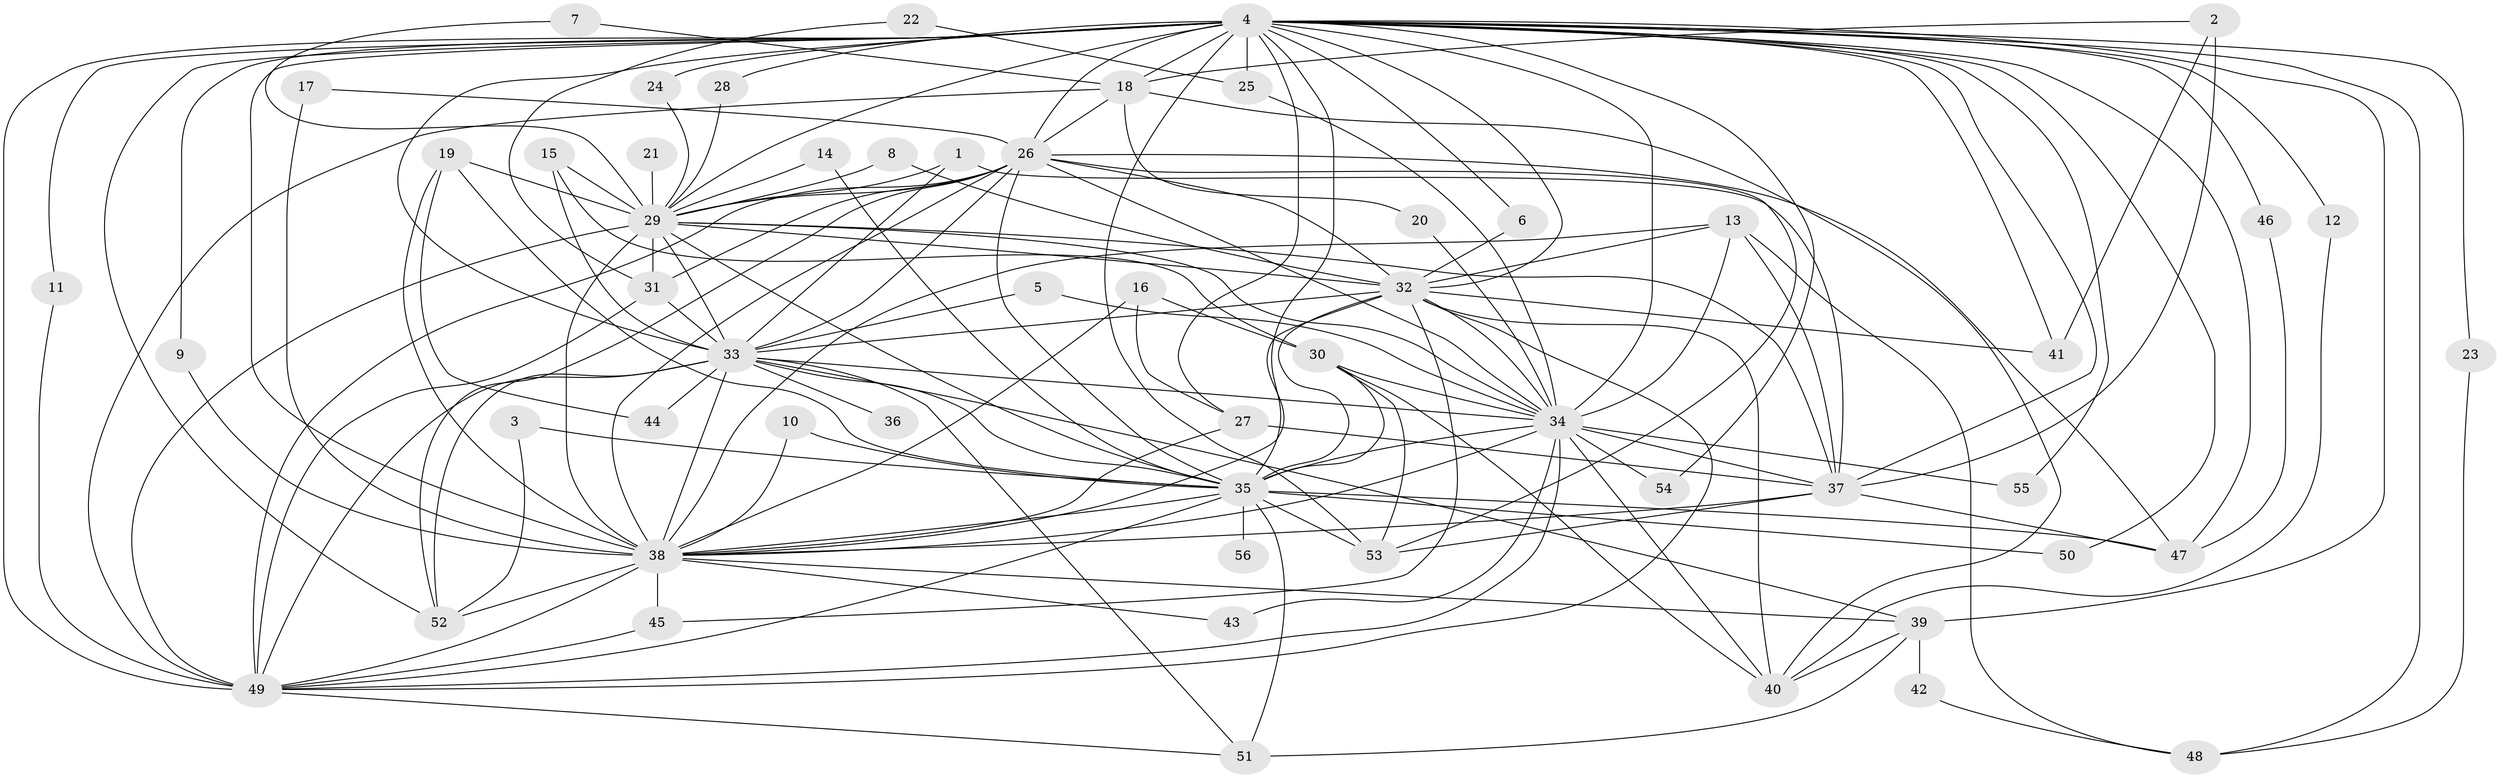 // original degree distribution, {23: 0.017857142857142856, 29: 0.008928571428571428, 26: 0.008928571428571428, 21: 0.008928571428571428, 17: 0.017857142857142856, 18: 0.008928571428571428, 22: 0.008928571428571428, 19: 0.008928571428571428, 12: 0.008928571428571428, 7: 0.008928571428571428, 2: 0.5714285714285714, 3: 0.17857142857142858, 5: 0.07142857142857142, 4: 0.05357142857142857, 6: 0.017857142857142856}
// Generated by graph-tools (version 1.1) at 2025/25/03/09/25 03:25:43]
// undirected, 56 vertices, 154 edges
graph export_dot {
graph [start="1"]
  node [color=gray90,style=filled];
  1;
  2;
  3;
  4;
  5;
  6;
  7;
  8;
  9;
  10;
  11;
  12;
  13;
  14;
  15;
  16;
  17;
  18;
  19;
  20;
  21;
  22;
  23;
  24;
  25;
  26;
  27;
  28;
  29;
  30;
  31;
  32;
  33;
  34;
  35;
  36;
  37;
  38;
  39;
  40;
  41;
  42;
  43;
  44;
  45;
  46;
  47;
  48;
  49;
  50;
  51;
  52;
  53;
  54;
  55;
  56;
  1 -- 29 [weight=1.0];
  1 -- 33 [weight=1.0];
  1 -- 37 [weight=1.0];
  2 -- 18 [weight=1.0];
  2 -- 37 [weight=1.0];
  2 -- 41 [weight=1.0];
  3 -- 35 [weight=1.0];
  3 -- 52 [weight=1.0];
  4 -- 6 [weight=1.0];
  4 -- 9 [weight=1.0];
  4 -- 11 [weight=1.0];
  4 -- 12 [weight=1.0];
  4 -- 18 [weight=1.0];
  4 -- 23 [weight=1.0];
  4 -- 24 [weight=1.0];
  4 -- 25 [weight=2.0];
  4 -- 26 [weight=2.0];
  4 -- 27 [weight=1.0];
  4 -- 28 [weight=1.0];
  4 -- 29 [weight=2.0];
  4 -- 32 [weight=3.0];
  4 -- 33 [weight=3.0];
  4 -- 34 [weight=2.0];
  4 -- 35 [weight=3.0];
  4 -- 37 [weight=2.0];
  4 -- 38 [weight=4.0];
  4 -- 39 [weight=2.0];
  4 -- 41 [weight=1.0];
  4 -- 46 [weight=1.0];
  4 -- 47 [weight=1.0];
  4 -- 48 [weight=2.0];
  4 -- 49 [weight=4.0];
  4 -- 50 [weight=1.0];
  4 -- 52 [weight=2.0];
  4 -- 53 [weight=1.0];
  4 -- 54 [weight=1.0];
  4 -- 55 [weight=1.0];
  5 -- 33 [weight=1.0];
  5 -- 34 [weight=1.0];
  6 -- 32 [weight=1.0];
  7 -- 18 [weight=1.0];
  7 -- 29 [weight=1.0];
  8 -- 29 [weight=1.0];
  8 -- 32 [weight=1.0];
  9 -- 38 [weight=1.0];
  10 -- 35 [weight=1.0];
  10 -- 38 [weight=1.0];
  11 -- 49 [weight=1.0];
  12 -- 40 [weight=1.0];
  13 -- 32 [weight=1.0];
  13 -- 34 [weight=1.0];
  13 -- 37 [weight=1.0];
  13 -- 38 [weight=1.0];
  13 -- 48 [weight=2.0];
  14 -- 29 [weight=1.0];
  14 -- 35 [weight=1.0];
  15 -- 29 [weight=1.0];
  15 -- 30 [weight=1.0];
  15 -- 33 [weight=1.0];
  16 -- 27 [weight=1.0];
  16 -- 30 [weight=1.0];
  16 -- 38 [weight=1.0];
  17 -- 26 [weight=1.0];
  17 -- 38 [weight=1.0];
  18 -- 20 [weight=1.0];
  18 -- 26 [weight=1.0];
  18 -- 40 [weight=1.0];
  18 -- 49 [weight=1.0];
  19 -- 29 [weight=1.0];
  19 -- 35 [weight=1.0];
  19 -- 38 [weight=1.0];
  19 -- 44 [weight=1.0];
  20 -- 34 [weight=1.0];
  21 -- 29 [weight=1.0];
  22 -- 25 [weight=1.0];
  22 -- 31 [weight=1.0];
  23 -- 48 [weight=1.0];
  24 -- 29 [weight=1.0];
  25 -- 34 [weight=1.0];
  26 -- 29 [weight=1.0];
  26 -- 31 [weight=1.0];
  26 -- 32 [weight=2.0];
  26 -- 33 [weight=1.0];
  26 -- 34 [weight=1.0];
  26 -- 35 [weight=1.0];
  26 -- 38 [weight=2.0];
  26 -- 47 [weight=1.0];
  26 -- 49 [weight=2.0];
  26 -- 52 [weight=1.0];
  26 -- 53 [weight=1.0];
  27 -- 37 [weight=1.0];
  27 -- 38 [weight=2.0];
  28 -- 29 [weight=1.0];
  29 -- 31 [weight=1.0];
  29 -- 32 [weight=2.0];
  29 -- 33 [weight=1.0];
  29 -- 34 [weight=1.0];
  29 -- 35 [weight=1.0];
  29 -- 37 [weight=1.0];
  29 -- 38 [weight=1.0];
  29 -- 49 [weight=1.0];
  30 -- 34 [weight=1.0];
  30 -- 35 [weight=1.0];
  30 -- 40 [weight=1.0];
  30 -- 53 [weight=1.0];
  31 -- 33 [weight=1.0];
  31 -- 49 [weight=1.0];
  32 -- 33 [weight=1.0];
  32 -- 34 [weight=1.0];
  32 -- 35 [weight=2.0];
  32 -- 38 [weight=1.0];
  32 -- 40 [weight=1.0];
  32 -- 41 [weight=1.0];
  32 -- 45 [weight=1.0];
  32 -- 49 [weight=1.0];
  33 -- 34 [weight=2.0];
  33 -- 35 [weight=1.0];
  33 -- 36 [weight=1.0];
  33 -- 38 [weight=1.0];
  33 -- 39 [weight=1.0];
  33 -- 44 [weight=1.0];
  33 -- 49 [weight=3.0];
  33 -- 51 [weight=1.0];
  33 -- 52 [weight=1.0];
  34 -- 35 [weight=1.0];
  34 -- 37 [weight=1.0];
  34 -- 38 [weight=1.0];
  34 -- 40 [weight=1.0];
  34 -- 43 [weight=1.0];
  34 -- 49 [weight=1.0];
  34 -- 54 [weight=1.0];
  34 -- 55 [weight=1.0];
  35 -- 38 [weight=1.0];
  35 -- 47 [weight=1.0];
  35 -- 49 [weight=1.0];
  35 -- 50 [weight=1.0];
  35 -- 51 [weight=1.0];
  35 -- 53 [weight=1.0];
  35 -- 56 [weight=2.0];
  37 -- 38 [weight=2.0];
  37 -- 47 [weight=1.0];
  37 -- 53 [weight=1.0];
  38 -- 39 [weight=1.0];
  38 -- 43 [weight=1.0];
  38 -- 45 [weight=1.0];
  38 -- 49 [weight=2.0];
  38 -- 52 [weight=1.0];
  39 -- 40 [weight=1.0];
  39 -- 42 [weight=1.0];
  39 -- 51 [weight=1.0];
  42 -- 48 [weight=1.0];
  45 -- 49 [weight=1.0];
  46 -- 47 [weight=1.0];
  49 -- 51 [weight=1.0];
}
